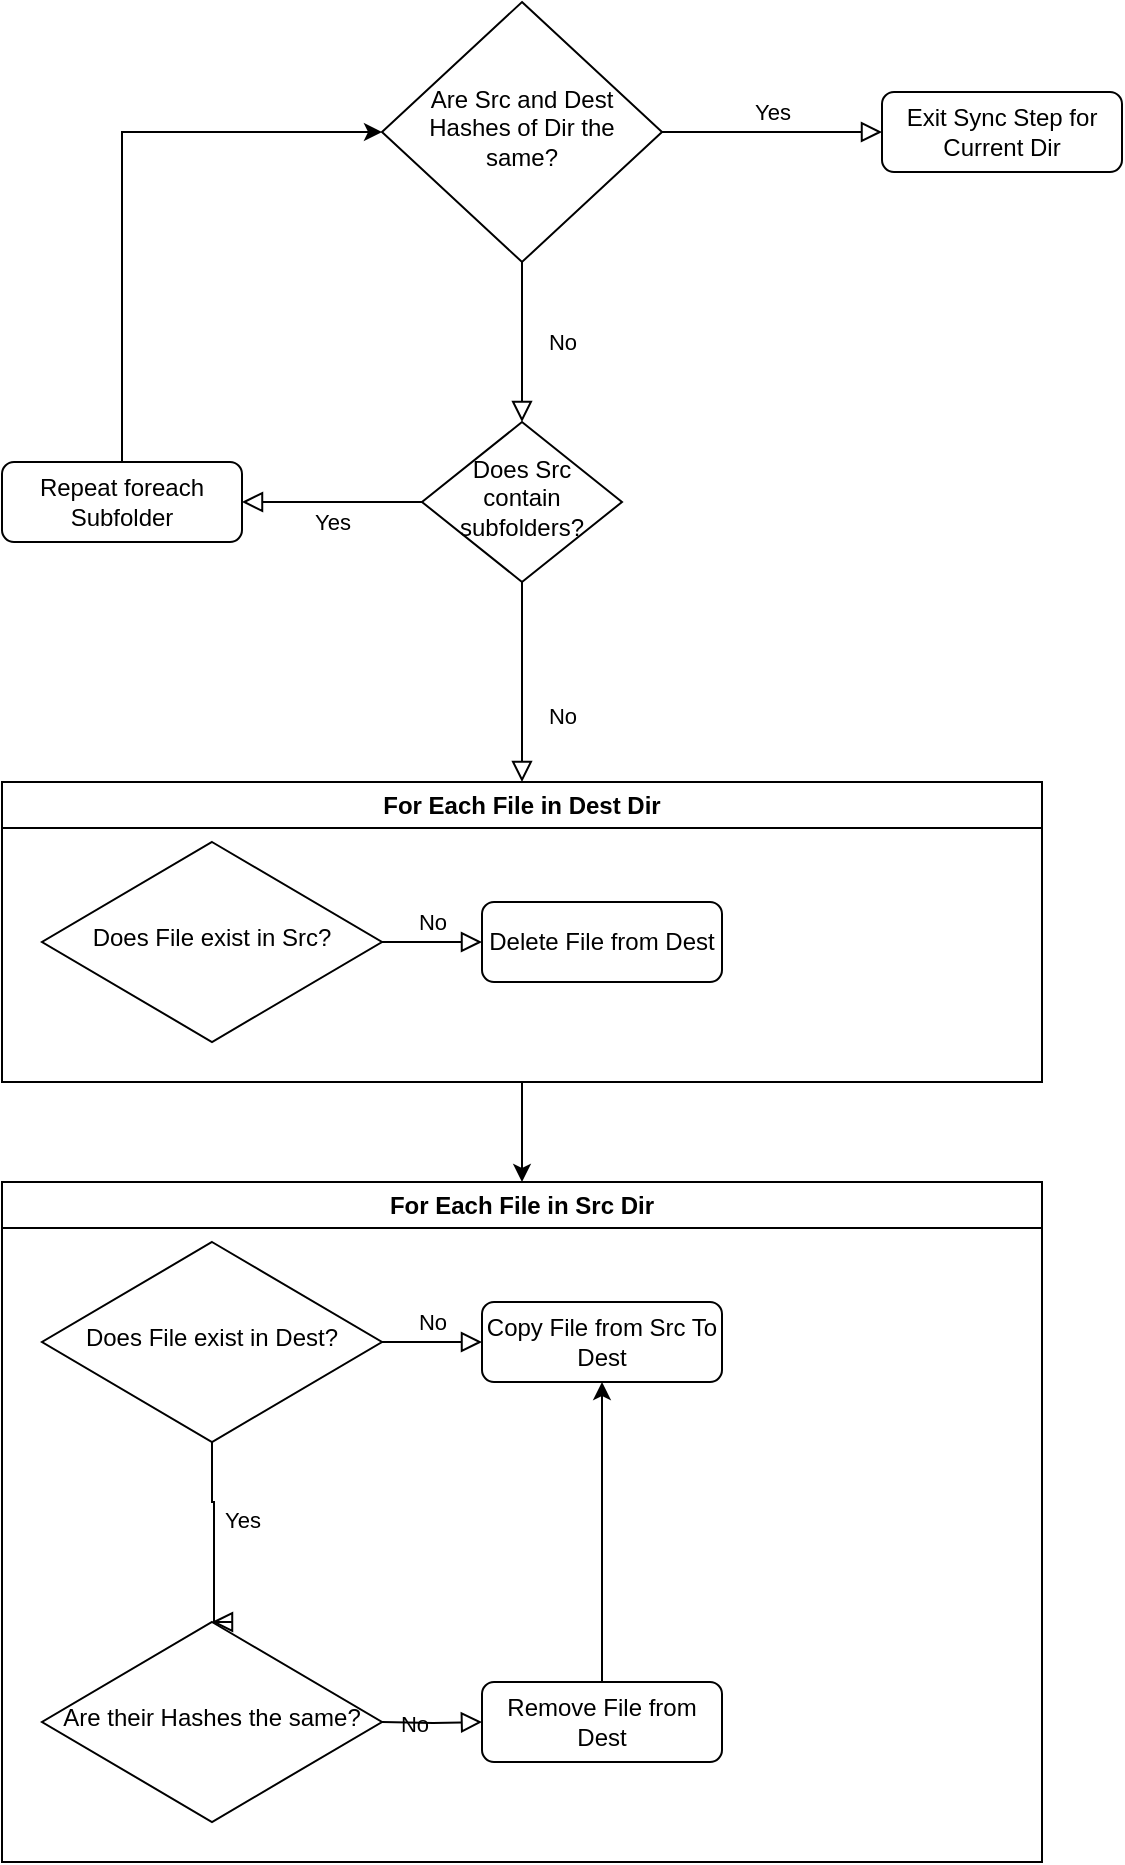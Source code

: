 <mxfile version="24.7.6">
  <diagram id="C5RBs43oDa-KdzZeNtuy" name="Page-1">
    <mxGraphModel dx="794" dy="518" grid="1" gridSize="10" guides="1" tooltips="1" connect="1" arrows="1" fold="1" page="1" pageScale="1" pageWidth="827" pageHeight="1169" math="0" shadow="0">
      <root>
        <mxCell id="WIyWlLk6GJQsqaUBKTNV-0" />
        <mxCell id="WIyWlLk6GJQsqaUBKTNV-1" parent="WIyWlLk6GJQsqaUBKTNV-0" />
        <mxCell id="WIyWlLk6GJQsqaUBKTNV-4" value="No" style="rounded=0;html=1;jettySize=auto;orthogonalLoop=1;fontSize=11;endArrow=block;endFill=0;endSize=8;strokeWidth=1;shadow=0;labelBackgroundColor=none;edgeStyle=orthogonalEdgeStyle;" parent="WIyWlLk6GJQsqaUBKTNV-1" source="WIyWlLk6GJQsqaUBKTNV-6" target="WIyWlLk6GJQsqaUBKTNV-10" edge="1">
          <mxGeometry y="20" relative="1" as="geometry">
            <mxPoint as="offset" />
          </mxGeometry>
        </mxCell>
        <mxCell id="WIyWlLk6GJQsqaUBKTNV-5" value="&lt;div&gt;Yes&lt;/div&gt;" style="edgeStyle=orthogonalEdgeStyle;rounded=0;html=1;jettySize=auto;orthogonalLoop=1;fontSize=11;endArrow=block;endFill=0;endSize=8;strokeWidth=1;shadow=0;labelBackgroundColor=none;" parent="WIyWlLk6GJQsqaUBKTNV-1" source="WIyWlLk6GJQsqaUBKTNV-6" target="WIyWlLk6GJQsqaUBKTNV-7" edge="1">
          <mxGeometry y="10" relative="1" as="geometry">
            <mxPoint as="offset" />
          </mxGeometry>
        </mxCell>
        <mxCell id="WIyWlLk6GJQsqaUBKTNV-6" value="Are Src and Dest Hashes of Dir the same?" style="rhombus;whiteSpace=wrap;html=1;shadow=0;fontFamily=Helvetica;fontSize=12;align=center;strokeWidth=1;spacing=6;spacingTop=-4;" parent="WIyWlLk6GJQsqaUBKTNV-1" vertex="1">
          <mxGeometry x="260" y="90" width="140" height="130" as="geometry" />
        </mxCell>
        <mxCell id="WIyWlLk6GJQsqaUBKTNV-7" value="Exit Sync Step for Current Dir" style="rounded=1;whiteSpace=wrap;html=1;fontSize=12;glass=0;strokeWidth=1;shadow=0;" parent="WIyWlLk6GJQsqaUBKTNV-1" vertex="1">
          <mxGeometry x="510" y="135" width="120" height="40" as="geometry" />
        </mxCell>
        <mxCell id="WIyWlLk6GJQsqaUBKTNV-8" value="No" style="rounded=0;html=1;jettySize=auto;orthogonalLoop=1;fontSize=11;endArrow=block;endFill=0;endSize=8;strokeWidth=1;shadow=0;labelBackgroundColor=none;edgeStyle=orthogonalEdgeStyle;entryX=0.5;entryY=0;entryDx=0;entryDy=0;" parent="WIyWlLk6GJQsqaUBKTNV-1" source="WIyWlLk6GJQsqaUBKTNV-10" target="UYXeHBpDJaGfs4quw6sh-12" edge="1">
          <mxGeometry x="0.333" y="20" relative="1" as="geometry">
            <mxPoint as="offset" />
            <mxPoint x="320" y="450" as="targetPoint" />
          </mxGeometry>
        </mxCell>
        <mxCell id="WIyWlLk6GJQsqaUBKTNV-9" value="Yes" style="edgeStyle=orthogonalEdgeStyle;rounded=0;html=1;jettySize=auto;orthogonalLoop=1;fontSize=11;endArrow=block;endFill=0;endSize=8;strokeWidth=1;shadow=0;labelBackgroundColor=none;" parent="WIyWlLk6GJQsqaUBKTNV-1" source="WIyWlLk6GJQsqaUBKTNV-10" target="WIyWlLk6GJQsqaUBKTNV-12" edge="1">
          <mxGeometry y="10" relative="1" as="geometry">
            <mxPoint as="offset" />
          </mxGeometry>
        </mxCell>
        <mxCell id="WIyWlLk6GJQsqaUBKTNV-10" value="Does Src contain subfolders?" style="rhombus;whiteSpace=wrap;html=1;shadow=0;fontFamily=Helvetica;fontSize=12;align=center;strokeWidth=1;spacing=6;spacingTop=-4;" parent="WIyWlLk6GJQsqaUBKTNV-1" vertex="1">
          <mxGeometry x="280" y="300" width="100" height="80" as="geometry" />
        </mxCell>
        <mxCell id="UYXeHBpDJaGfs4quw6sh-22" style="edgeStyle=orthogonalEdgeStyle;rounded=0;orthogonalLoop=1;jettySize=auto;html=1;entryX=0;entryY=0.5;entryDx=0;entryDy=0;" edge="1" parent="WIyWlLk6GJQsqaUBKTNV-1" source="WIyWlLk6GJQsqaUBKTNV-12" target="WIyWlLk6GJQsqaUBKTNV-6">
          <mxGeometry relative="1" as="geometry">
            <Array as="points">
              <mxPoint x="130" y="155" />
            </Array>
          </mxGeometry>
        </mxCell>
        <mxCell id="WIyWlLk6GJQsqaUBKTNV-12" value="Repeat foreach Subfolder" style="rounded=1;whiteSpace=wrap;html=1;fontSize=12;glass=0;strokeWidth=1;shadow=0;" parent="WIyWlLk6GJQsqaUBKTNV-1" vertex="1">
          <mxGeometry x="70" y="320" width="120" height="40" as="geometry" />
        </mxCell>
        <mxCell id="UYXeHBpDJaGfs4quw6sh-0" value="For Each File in Src Dir" style="swimlane;whiteSpace=wrap;html=1;" vertex="1" parent="WIyWlLk6GJQsqaUBKTNV-1">
          <mxGeometry x="70" y="680" width="520" height="340" as="geometry" />
        </mxCell>
        <mxCell id="UYXeHBpDJaGfs4quw6sh-1" value="Does File exist in Dest?" style="rhombus;whiteSpace=wrap;html=1;shadow=0;fontFamily=Helvetica;fontSize=12;align=center;strokeWidth=1;spacing=6;spacingTop=-4;" vertex="1" parent="UYXeHBpDJaGfs4quw6sh-0">
          <mxGeometry x="20" y="30" width="170" height="100" as="geometry" />
        </mxCell>
        <mxCell id="UYXeHBpDJaGfs4quw6sh-3" value="No" style="edgeStyle=orthogonalEdgeStyle;rounded=0;html=1;jettySize=auto;orthogonalLoop=1;fontSize=11;endArrow=block;endFill=0;endSize=8;strokeWidth=1;shadow=0;labelBackgroundColor=none;exitX=1;exitY=0.5;exitDx=0;exitDy=0;entryX=0;entryY=0.5;entryDx=0;entryDy=0;" edge="1" parent="UYXeHBpDJaGfs4quw6sh-0" source="UYXeHBpDJaGfs4quw6sh-1" target="UYXeHBpDJaGfs4quw6sh-4">
          <mxGeometry y="10" relative="1" as="geometry">
            <mxPoint as="offset" />
            <mxPoint x="150" y="90" as="sourcePoint" />
            <mxPoint x="225" y="99.5" as="targetPoint" />
          </mxGeometry>
        </mxCell>
        <mxCell id="UYXeHBpDJaGfs4quw6sh-4" value="Copy File from Src To Dest" style="rounded=1;whiteSpace=wrap;html=1;fontSize=12;glass=0;strokeWidth=1;shadow=0;" vertex="1" parent="UYXeHBpDJaGfs4quw6sh-0">
          <mxGeometry x="240" y="60" width="120" height="40" as="geometry" />
        </mxCell>
        <mxCell id="UYXeHBpDJaGfs4quw6sh-5" value="Yes" style="edgeStyle=orthogonalEdgeStyle;rounded=0;html=1;jettySize=auto;orthogonalLoop=1;fontSize=11;endArrow=block;endFill=0;endSize=8;strokeWidth=1;shadow=0;labelBackgroundColor=none;exitX=0.5;exitY=1;exitDx=0;exitDy=0;" edge="1" parent="UYXeHBpDJaGfs4quw6sh-0" source="UYXeHBpDJaGfs4quw6sh-1">
          <mxGeometry x="-0.127" y="14" relative="1" as="geometry">
            <mxPoint as="offset" />
            <mxPoint x="110" y="193" as="sourcePoint" />
            <mxPoint x="105" y="220" as="targetPoint" />
            <Array as="points">
              <mxPoint x="105" y="160" />
              <mxPoint x="106" y="160" />
            </Array>
          </mxGeometry>
        </mxCell>
        <mxCell id="UYXeHBpDJaGfs4quw6sh-6" value="Are their Hashes the same?" style="rhombus;whiteSpace=wrap;html=1;shadow=0;fontFamily=Helvetica;fontSize=12;align=center;strokeWidth=1;spacing=6;spacingTop=-4;" vertex="1" parent="UYXeHBpDJaGfs4quw6sh-0">
          <mxGeometry x="20" y="220" width="170" height="100" as="geometry" />
        </mxCell>
        <mxCell id="UYXeHBpDJaGfs4quw6sh-7" value="No" style="edgeStyle=orthogonalEdgeStyle;rounded=0;html=1;jettySize=auto;orthogonalLoop=1;fontSize=11;endArrow=block;endFill=0;endSize=8;strokeWidth=1;shadow=0;labelBackgroundColor=none;exitX=1;exitY=0.5;exitDx=0;exitDy=0;entryX=0;entryY=0.5;entryDx=0;entryDy=0;" edge="1" parent="UYXeHBpDJaGfs4quw6sh-0" target="UYXeHBpDJaGfs4quw6sh-8">
          <mxGeometry y="10" relative="1" as="geometry">
            <mxPoint as="offset" />
            <mxPoint x="190" y="270" as="sourcePoint" />
            <mxPoint x="225" y="289.5" as="targetPoint" />
          </mxGeometry>
        </mxCell>
        <mxCell id="UYXeHBpDJaGfs4quw6sh-11" style="edgeStyle=orthogonalEdgeStyle;rounded=0;orthogonalLoop=1;jettySize=auto;html=1;entryX=0.5;entryY=1;entryDx=0;entryDy=0;" edge="1" parent="UYXeHBpDJaGfs4quw6sh-0" source="UYXeHBpDJaGfs4quw6sh-8" target="UYXeHBpDJaGfs4quw6sh-4">
          <mxGeometry relative="1" as="geometry" />
        </mxCell>
        <mxCell id="UYXeHBpDJaGfs4quw6sh-8" value="Remove File from Dest" style="rounded=1;whiteSpace=wrap;html=1;fontSize=12;glass=0;strokeWidth=1;shadow=0;" vertex="1" parent="UYXeHBpDJaGfs4quw6sh-0">
          <mxGeometry x="240" y="250" width="120" height="40" as="geometry" />
        </mxCell>
        <mxCell id="UYXeHBpDJaGfs4quw6sh-21" style="edgeStyle=orthogonalEdgeStyle;rounded=0;orthogonalLoop=1;jettySize=auto;html=1;exitX=0.5;exitY=1;exitDx=0;exitDy=0;entryX=0.5;entryY=0;entryDx=0;entryDy=0;" edge="1" parent="WIyWlLk6GJQsqaUBKTNV-1" source="UYXeHBpDJaGfs4quw6sh-12" target="UYXeHBpDJaGfs4quw6sh-0">
          <mxGeometry relative="1" as="geometry" />
        </mxCell>
        <mxCell id="UYXeHBpDJaGfs4quw6sh-12" value="For Each File in Dest Dir" style="swimlane;whiteSpace=wrap;html=1;" vertex="1" parent="WIyWlLk6GJQsqaUBKTNV-1">
          <mxGeometry x="70" y="480" width="520" height="150" as="geometry" />
        </mxCell>
        <mxCell id="UYXeHBpDJaGfs4quw6sh-13" value="Does File exist in Src?" style="rhombus;whiteSpace=wrap;html=1;shadow=0;fontFamily=Helvetica;fontSize=12;align=center;strokeWidth=1;spacing=6;spacingTop=-4;" vertex="1" parent="UYXeHBpDJaGfs4quw6sh-12">
          <mxGeometry x="20" y="30" width="170" height="100" as="geometry" />
        </mxCell>
        <mxCell id="UYXeHBpDJaGfs4quw6sh-14" value="No" style="edgeStyle=orthogonalEdgeStyle;rounded=0;html=1;jettySize=auto;orthogonalLoop=1;fontSize=11;endArrow=block;endFill=0;endSize=8;strokeWidth=1;shadow=0;labelBackgroundColor=none;exitX=1;exitY=0.5;exitDx=0;exitDy=0;entryX=0;entryY=0.5;entryDx=0;entryDy=0;" edge="1" parent="UYXeHBpDJaGfs4quw6sh-12" source="UYXeHBpDJaGfs4quw6sh-13" target="UYXeHBpDJaGfs4quw6sh-15">
          <mxGeometry y="10" relative="1" as="geometry">
            <mxPoint as="offset" />
            <mxPoint x="150" y="90" as="sourcePoint" />
            <mxPoint x="225" y="99.5" as="targetPoint" />
          </mxGeometry>
        </mxCell>
        <mxCell id="UYXeHBpDJaGfs4quw6sh-15" value="Delete File from Dest" style="rounded=1;whiteSpace=wrap;html=1;fontSize=12;glass=0;strokeWidth=1;shadow=0;" vertex="1" parent="UYXeHBpDJaGfs4quw6sh-12">
          <mxGeometry x="240" y="60" width="120" height="40" as="geometry" />
        </mxCell>
      </root>
    </mxGraphModel>
  </diagram>
</mxfile>
